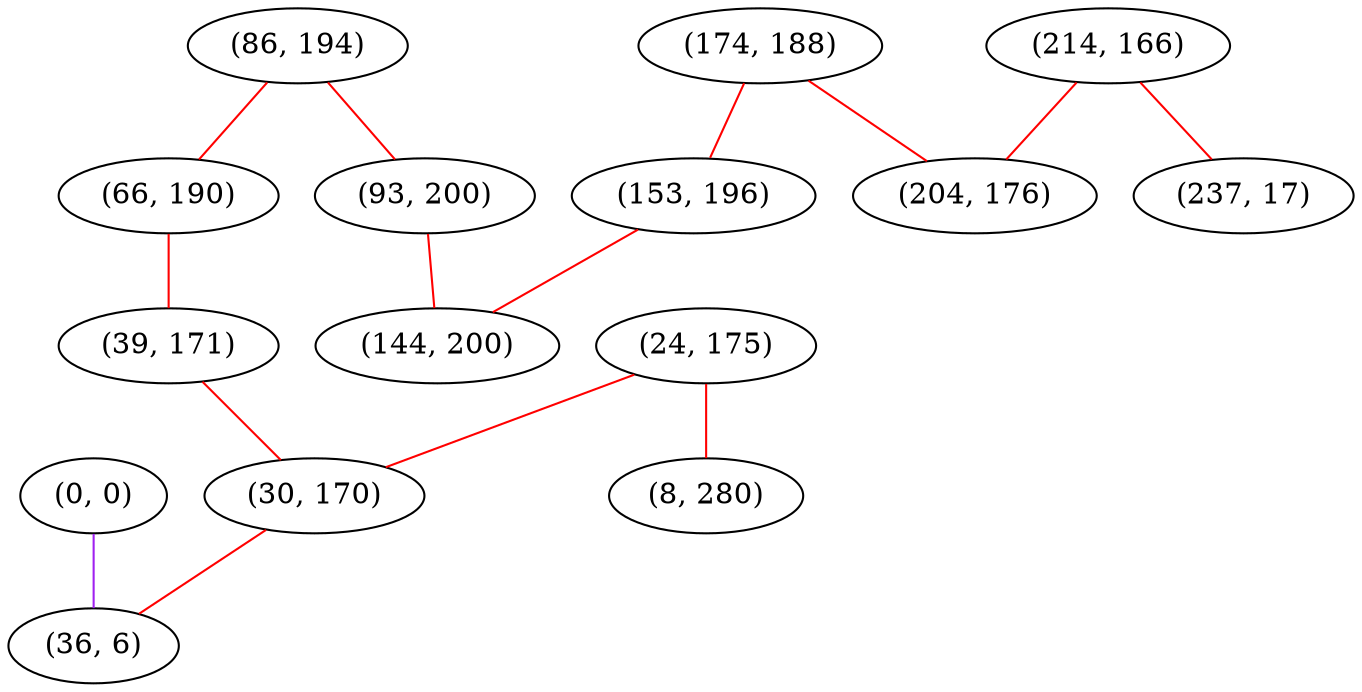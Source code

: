 graph "" {
"(174, 188)";
"(86, 194)";
"(153, 196)";
"(93, 200)";
"(0, 0)";
"(66, 190)";
"(144, 200)";
"(24, 175)";
"(214, 166)";
"(237, 17)";
"(8, 280)";
"(204, 176)";
"(39, 171)";
"(30, 170)";
"(36, 6)";
"(174, 188)" -- "(153, 196)"  [color=red, key=0, weight=1];
"(174, 188)" -- "(204, 176)"  [color=red, key=0, weight=1];
"(86, 194)" -- "(66, 190)"  [color=red, key=0, weight=1];
"(86, 194)" -- "(93, 200)"  [color=red, key=0, weight=1];
"(153, 196)" -- "(144, 200)"  [color=red, key=0, weight=1];
"(93, 200)" -- "(144, 200)"  [color=red, key=0, weight=1];
"(0, 0)" -- "(36, 6)"  [color=purple, key=0, weight=4];
"(66, 190)" -- "(39, 171)"  [color=red, key=0, weight=1];
"(24, 175)" -- "(8, 280)"  [color=red, key=0, weight=1];
"(24, 175)" -- "(30, 170)"  [color=red, key=0, weight=1];
"(214, 166)" -- "(237, 17)"  [color=red, key=0, weight=1];
"(214, 166)" -- "(204, 176)"  [color=red, key=0, weight=1];
"(39, 171)" -- "(30, 170)"  [color=red, key=0, weight=1];
"(30, 170)" -- "(36, 6)"  [color=red, key=0, weight=1];
}
